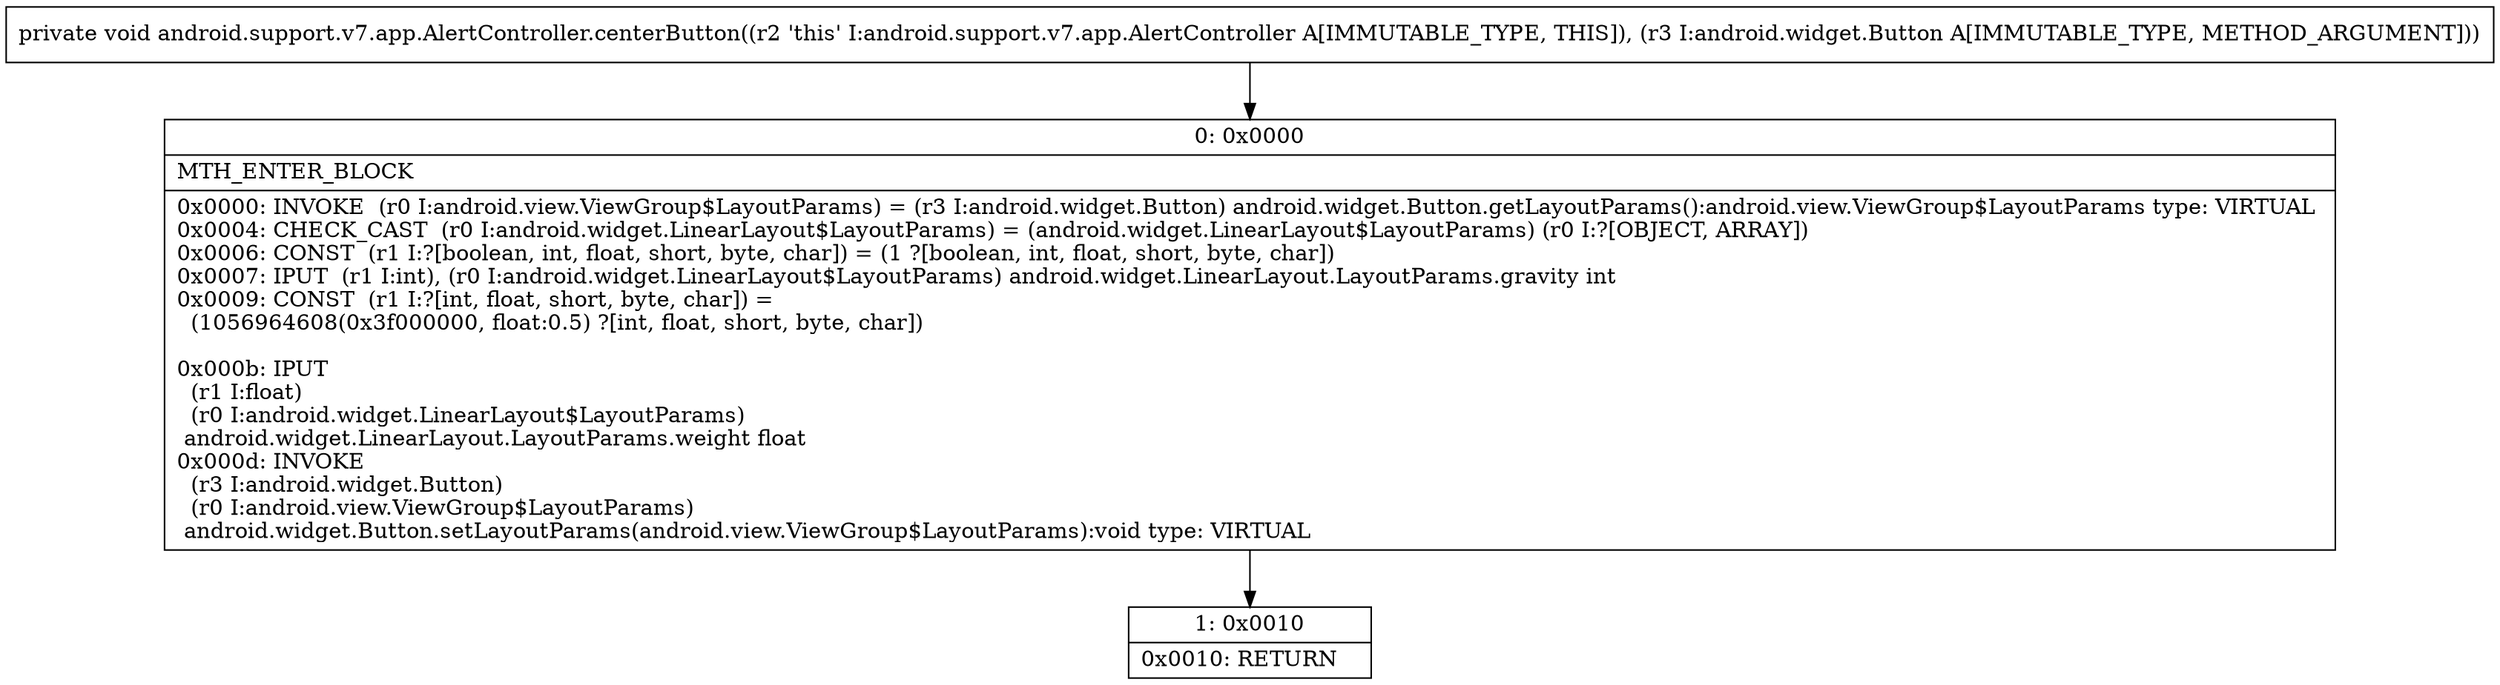 digraph "CFG forandroid.support.v7.app.AlertController.centerButton(Landroid\/widget\/Button;)V" {
Node_0 [shape=record,label="{0\:\ 0x0000|MTH_ENTER_BLOCK\l|0x0000: INVOKE  (r0 I:android.view.ViewGroup$LayoutParams) = (r3 I:android.widget.Button) android.widget.Button.getLayoutParams():android.view.ViewGroup$LayoutParams type: VIRTUAL \l0x0004: CHECK_CAST  (r0 I:android.widget.LinearLayout$LayoutParams) = (android.widget.LinearLayout$LayoutParams) (r0 I:?[OBJECT, ARRAY]) \l0x0006: CONST  (r1 I:?[boolean, int, float, short, byte, char]) = (1 ?[boolean, int, float, short, byte, char]) \l0x0007: IPUT  (r1 I:int), (r0 I:android.widget.LinearLayout$LayoutParams) android.widget.LinearLayout.LayoutParams.gravity int \l0x0009: CONST  (r1 I:?[int, float, short, byte, char]) = \l  (1056964608(0x3f000000, float:0.5) ?[int, float, short, byte, char])\l \l0x000b: IPUT  \l  (r1 I:float)\l  (r0 I:android.widget.LinearLayout$LayoutParams)\l android.widget.LinearLayout.LayoutParams.weight float \l0x000d: INVOKE  \l  (r3 I:android.widget.Button)\l  (r0 I:android.view.ViewGroup$LayoutParams)\l android.widget.Button.setLayoutParams(android.view.ViewGroup$LayoutParams):void type: VIRTUAL \l}"];
Node_1 [shape=record,label="{1\:\ 0x0010|0x0010: RETURN   \l}"];
MethodNode[shape=record,label="{private void android.support.v7.app.AlertController.centerButton((r2 'this' I:android.support.v7.app.AlertController A[IMMUTABLE_TYPE, THIS]), (r3 I:android.widget.Button A[IMMUTABLE_TYPE, METHOD_ARGUMENT])) }"];
MethodNode -> Node_0;
Node_0 -> Node_1;
}

